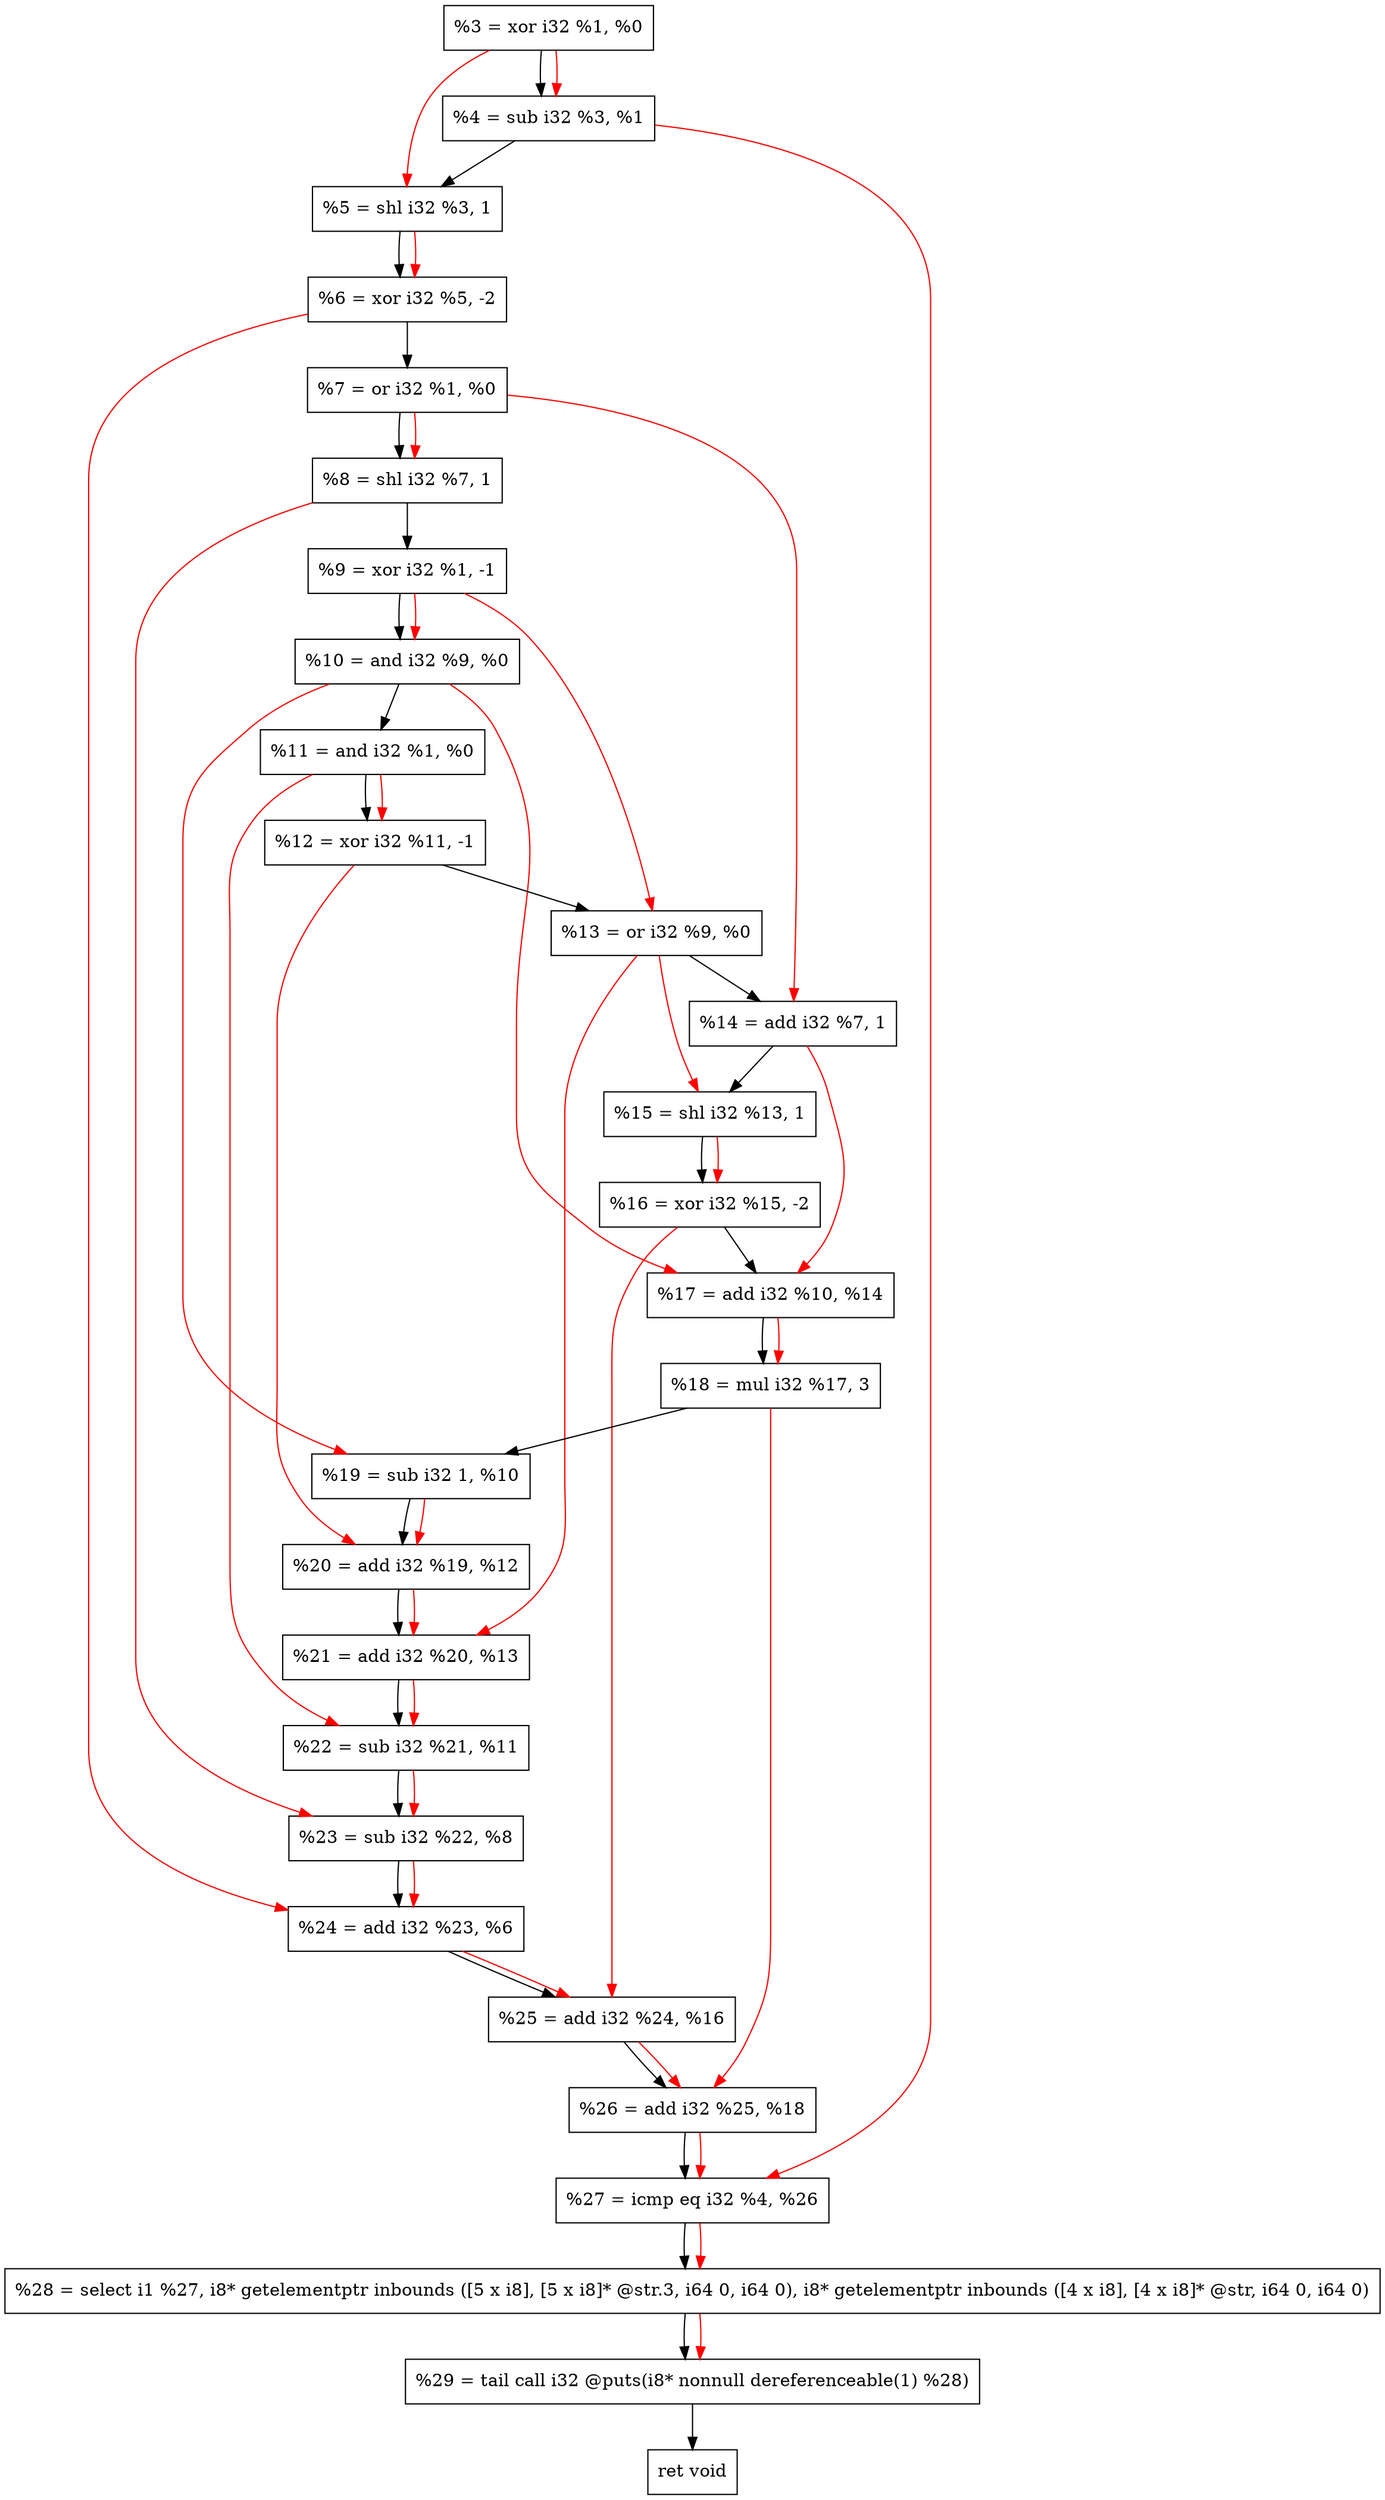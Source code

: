 digraph "DFG for'crackme' function" {
	Node0x11db570[shape=record, label="  %3 = xor i32 %1, %0"];
	Node0x11db5e0[shape=record, label="  %4 = sub i32 %3, %1"];
	Node0x11dbcb0[shape=record, label="  %5 = shl i32 %3, 1"];
	Node0x11dbd50[shape=record, label="  %6 = xor i32 %5, -2"];
	Node0x11dbdc0[shape=record, label="  %7 = or i32 %1, %0"];
	Node0x11dbe30[shape=record, label="  %8 = shl i32 %7, 1"];
	Node0x11dbed0[shape=record, label="  %9 = xor i32 %1, -1"];
	Node0x11dbf40[shape=record, label="  %10 = and i32 %9, %0"];
	Node0x11dbfb0[shape=record, label="  %11 = and i32 %1, %0"];
	Node0x11dc020[shape=record, label="  %12 = xor i32 %11, -1"];
	Node0x11dc090[shape=record, label="  %13 = or i32 %9, %0"];
	Node0x11dc100[shape=record, label="  %14 = add i32 %7, 1"];
	Node0x11dc170[shape=record, label="  %15 = shl i32 %13, 1"];
	Node0x11dc1e0[shape=record, label="  %16 = xor i32 %15, -2"];
	Node0x11dc250[shape=record, label="  %17 = add i32 %10, %14"];
	Node0x11dc2f0[shape=record, label="  %18 = mul i32 %17, 3"];
	Node0x11dc360[shape=record, label="  %19 = sub i32 1, %10"];
	Node0x11dc3d0[shape=record, label="  %20 = add i32 %19, %12"];
	Node0x11dc440[shape=record, label="  %21 = add i32 %20, %13"];
	Node0x11dc4b0[shape=record, label="  %22 = sub i32 %21, %11"];
	Node0x11dc520[shape=record, label="  %23 = sub i32 %22, %8"];
	Node0x11dc590[shape=record, label="  %24 = add i32 %23, %6"];
	Node0x11dc600[shape=record, label="  %25 = add i32 %24, %16"];
	Node0x11dc670[shape=record, label="  %26 = add i32 %25, %18"];
	Node0x11dc6e0[shape=record, label="  %27 = icmp eq i32 %4, %26"];
	Node0x117c268[shape=record, label="  %28 = select i1 %27, i8* getelementptr inbounds ([5 x i8], [5 x i8]* @str.3, i64 0, i64 0), i8* getelementptr inbounds ([4 x i8], [4 x i8]* @str, i64 0, i64 0)"];
	Node0x11dcb80[shape=record, label="  %29 = tail call i32 @puts(i8* nonnull dereferenceable(1) %28)"];
	Node0x11dcbd0[shape=record, label="  ret void"];
	Node0x11db570 -> Node0x11db5e0;
	Node0x11db5e0 -> Node0x11dbcb0;
	Node0x11dbcb0 -> Node0x11dbd50;
	Node0x11dbd50 -> Node0x11dbdc0;
	Node0x11dbdc0 -> Node0x11dbe30;
	Node0x11dbe30 -> Node0x11dbed0;
	Node0x11dbed0 -> Node0x11dbf40;
	Node0x11dbf40 -> Node0x11dbfb0;
	Node0x11dbfb0 -> Node0x11dc020;
	Node0x11dc020 -> Node0x11dc090;
	Node0x11dc090 -> Node0x11dc100;
	Node0x11dc100 -> Node0x11dc170;
	Node0x11dc170 -> Node0x11dc1e0;
	Node0x11dc1e0 -> Node0x11dc250;
	Node0x11dc250 -> Node0x11dc2f0;
	Node0x11dc2f0 -> Node0x11dc360;
	Node0x11dc360 -> Node0x11dc3d0;
	Node0x11dc3d0 -> Node0x11dc440;
	Node0x11dc440 -> Node0x11dc4b0;
	Node0x11dc4b0 -> Node0x11dc520;
	Node0x11dc520 -> Node0x11dc590;
	Node0x11dc590 -> Node0x11dc600;
	Node0x11dc600 -> Node0x11dc670;
	Node0x11dc670 -> Node0x11dc6e0;
	Node0x11dc6e0 -> Node0x117c268;
	Node0x117c268 -> Node0x11dcb80;
	Node0x11dcb80 -> Node0x11dcbd0;
edge [color=red]
	Node0x11db570 -> Node0x11db5e0;
	Node0x11db570 -> Node0x11dbcb0;
	Node0x11dbcb0 -> Node0x11dbd50;
	Node0x11dbdc0 -> Node0x11dbe30;
	Node0x11dbed0 -> Node0x11dbf40;
	Node0x11dbfb0 -> Node0x11dc020;
	Node0x11dbed0 -> Node0x11dc090;
	Node0x11dbdc0 -> Node0x11dc100;
	Node0x11dc090 -> Node0x11dc170;
	Node0x11dc170 -> Node0x11dc1e0;
	Node0x11dbf40 -> Node0x11dc250;
	Node0x11dc100 -> Node0x11dc250;
	Node0x11dc250 -> Node0x11dc2f0;
	Node0x11dbf40 -> Node0x11dc360;
	Node0x11dc360 -> Node0x11dc3d0;
	Node0x11dc020 -> Node0x11dc3d0;
	Node0x11dc3d0 -> Node0x11dc440;
	Node0x11dc090 -> Node0x11dc440;
	Node0x11dc440 -> Node0x11dc4b0;
	Node0x11dbfb0 -> Node0x11dc4b0;
	Node0x11dc4b0 -> Node0x11dc520;
	Node0x11dbe30 -> Node0x11dc520;
	Node0x11dc520 -> Node0x11dc590;
	Node0x11dbd50 -> Node0x11dc590;
	Node0x11dc590 -> Node0x11dc600;
	Node0x11dc1e0 -> Node0x11dc600;
	Node0x11dc600 -> Node0x11dc670;
	Node0x11dc2f0 -> Node0x11dc670;
	Node0x11db5e0 -> Node0x11dc6e0;
	Node0x11dc670 -> Node0x11dc6e0;
	Node0x11dc6e0 -> Node0x117c268;
	Node0x117c268 -> Node0x11dcb80;
}
